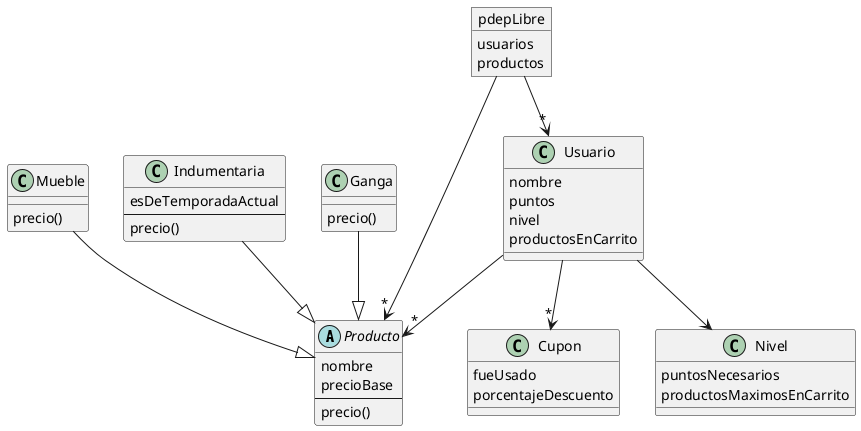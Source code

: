 @startuml PdeP Libre

abstract class Producto{
    nombre
    precioBase
    --
    precio()
}

class Mueble{
    precio()
}

class Indumentaria{
    esDeTemporadaActual
    --
    precio()
}

class Ganga{
    precio()
}

class Cupon{
    fueUsado
    porcentajeDescuento
}

class Usuario{
    nombre
    puntos
    nivel
    productosEnCarrito
}

class Nivel{
    puntosNecesarios
    productosMaximosEnCarrito
}

object pdepLibre{
    usuarios
    productos
}

Mueble --|> Producto
Indumentaria --|> Producto
Ganga --|> Producto
Usuario --> Nivel
Usuario -->"*" Cupon
Usuario -->"*" Producto
pdepLibre -->"*" Usuario
pdepLibre -->"*" Producto

@enduml
